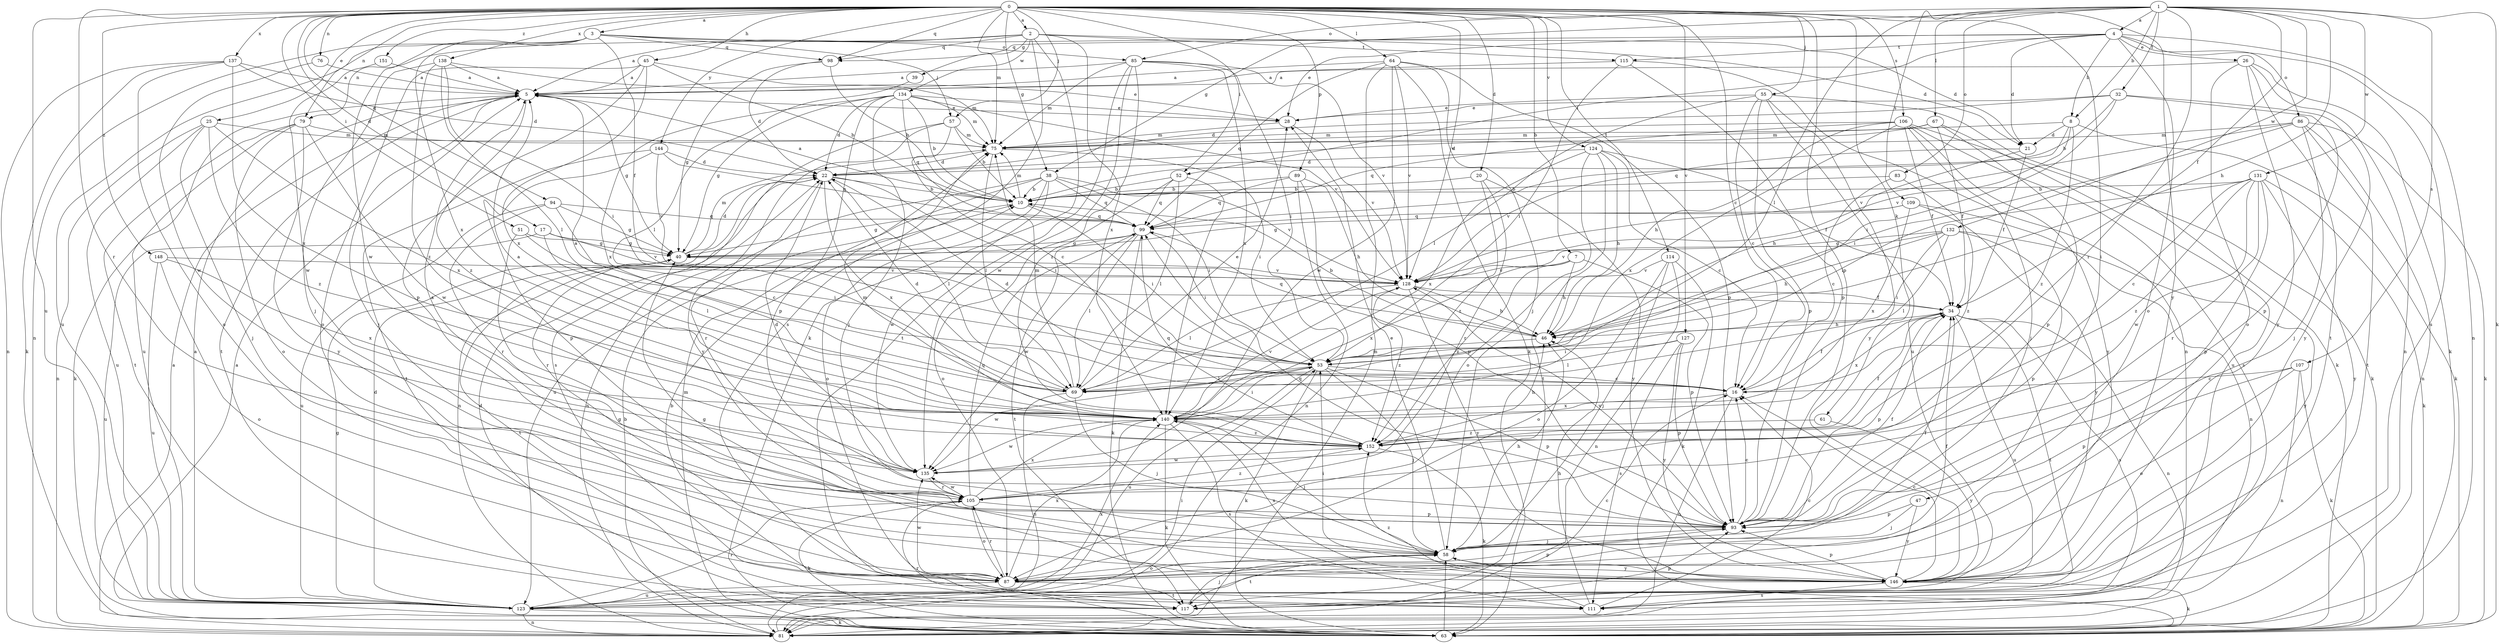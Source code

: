 strict digraph  {
0;
1;
2;
3;
4;
5;
7;
8;
10;
16;
17;
20;
21;
22;
25;
26;
28;
32;
34;
38;
39;
40;
45;
46;
47;
51;
52;
53;
55;
57;
58;
61;
63;
64;
67;
69;
75;
76;
79;
81;
83;
85;
86;
87;
89;
93;
94;
98;
99;
105;
106;
107;
109;
111;
114;
115;
117;
123;
124;
127;
128;
131;
132;
134;
135;
137;
138;
140;
144;
146;
148;
151;
152;
0 -> 2  [label=a];
0 -> 3  [label=a];
0 -> 7  [label=b];
0 -> 16  [label=c];
0 -> 17  [label=d];
0 -> 20  [label=d];
0 -> 25  [label=e];
0 -> 38  [label=g];
0 -> 45  [label=h];
0 -> 47  [label=i];
0 -> 51  [label=i];
0 -> 52  [label=i];
0 -> 55  [label=j];
0 -> 57  [label=j];
0 -> 61  [label=k];
0 -> 64  [label=l];
0 -> 75  [label=m];
0 -> 76  [label=n];
0 -> 79  [label=n];
0 -> 89  [label=p];
0 -> 93  [label=p];
0 -> 94  [label=q];
0 -> 98  [label=q];
0 -> 105  [label=r];
0 -> 106  [label=s];
0 -> 114  [label=t];
0 -> 123  [label=u];
0 -> 124  [label=v];
0 -> 127  [label=v];
0 -> 128  [label=v];
0 -> 137  [label=x];
0 -> 138  [label=x];
0 -> 144  [label=y];
0 -> 146  [label=y];
0 -> 148  [label=z];
0 -> 151  [label=z];
1 -> 4  [label=a];
1 -> 8  [label=b];
1 -> 32  [label=f];
1 -> 34  [label=f];
1 -> 38  [label=g];
1 -> 46  [label=h];
1 -> 63  [label=k];
1 -> 67  [label=l];
1 -> 69  [label=l];
1 -> 83  [label=o];
1 -> 85  [label=o];
1 -> 105  [label=r];
1 -> 107  [label=s];
1 -> 109  [label=s];
1 -> 131  [label=w];
1 -> 132  [label=w];
2 -> 5  [label=a];
2 -> 21  [label=d];
2 -> 39  [label=g];
2 -> 63  [label=k];
2 -> 79  [label=n];
2 -> 98  [label=q];
2 -> 111  [label=s];
2 -> 115  [label=t];
2 -> 134  [label=w];
2 -> 140  [label=x];
3 -> 21  [label=d];
3 -> 34  [label=f];
3 -> 57  [label=j];
3 -> 81  [label=n];
3 -> 85  [label=o];
3 -> 98  [label=q];
3 -> 123  [label=u];
3 -> 135  [label=w];
3 -> 140  [label=x];
4 -> 8  [label=b];
4 -> 21  [label=d];
4 -> 26  [label=e];
4 -> 28  [label=e];
4 -> 52  [label=i];
4 -> 81  [label=n];
4 -> 86  [label=o];
4 -> 87  [label=o];
4 -> 98  [label=q];
4 -> 111  [label=s];
4 -> 115  [label=t];
5 -> 28  [label=e];
5 -> 40  [label=g];
5 -> 58  [label=j];
5 -> 117  [label=t];
5 -> 123  [label=u];
5 -> 152  [label=z];
7 -> 46  [label=h];
7 -> 93  [label=p];
7 -> 128  [label=v];
7 -> 140  [label=x];
7 -> 152  [label=z];
8 -> 21  [label=d];
8 -> 63  [label=k];
8 -> 75  [label=m];
8 -> 99  [label=q];
8 -> 128  [label=v];
8 -> 152  [label=z];
10 -> 5  [label=a];
10 -> 40  [label=g];
10 -> 53  [label=i];
10 -> 75  [label=m];
10 -> 99  [label=q];
16 -> 22  [label=d];
16 -> 34  [label=f];
16 -> 81  [label=n];
16 -> 140  [label=x];
17 -> 40  [label=g];
17 -> 69  [label=l];
17 -> 123  [label=u];
17 -> 128  [label=v];
20 -> 10  [label=b];
20 -> 105  [label=r];
20 -> 146  [label=y];
20 -> 152  [label=z];
21 -> 34  [label=f];
21 -> 46  [label=h];
21 -> 128  [label=v];
22 -> 10  [label=b];
22 -> 53  [label=i];
22 -> 69  [label=l];
22 -> 81  [label=n];
22 -> 105  [label=r];
22 -> 140  [label=x];
25 -> 58  [label=j];
25 -> 75  [label=m];
25 -> 81  [label=n];
25 -> 123  [label=u];
25 -> 140  [label=x];
25 -> 152  [label=z];
26 -> 5  [label=a];
26 -> 63  [label=k];
26 -> 81  [label=n];
26 -> 87  [label=o];
26 -> 117  [label=t];
26 -> 146  [label=y];
28 -> 75  [label=m];
28 -> 128  [label=v];
32 -> 10  [label=b];
32 -> 22  [label=d];
32 -> 28  [label=e];
32 -> 53  [label=i];
32 -> 93  [label=p];
32 -> 146  [label=y];
34 -> 46  [label=h];
34 -> 81  [label=n];
34 -> 93  [label=p];
34 -> 111  [label=s];
34 -> 117  [label=t];
34 -> 123  [label=u];
34 -> 140  [label=x];
38 -> 10  [label=b];
38 -> 53  [label=i];
38 -> 81  [label=n];
38 -> 87  [label=o];
38 -> 99  [label=q];
38 -> 123  [label=u];
38 -> 128  [label=v];
38 -> 135  [label=w];
39 -> 69  [label=l];
40 -> 22  [label=d];
40 -> 75  [label=m];
40 -> 117  [label=t];
40 -> 128  [label=v];
45 -> 5  [label=a];
45 -> 10  [label=b];
45 -> 75  [label=m];
45 -> 87  [label=o];
45 -> 93  [label=p];
45 -> 140  [label=x];
46 -> 10  [label=b];
46 -> 53  [label=i];
46 -> 99  [label=q];
47 -> 58  [label=j];
47 -> 93  [label=p];
47 -> 146  [label=y];
51 -> 40  [label=g];
51 -> 53  [label=i];
51 -> 105  [label=r];
52 -> 10  [label=b];
52 -> 69  [label=l];
52 -> 87  [label=o];
52 -> 99  [label=q];
52 -> 140  [label=x];
53 -> 16  [label=c];
53 -> 58  [label=j];
53 -> 63  [label=k];
53 -> 69  [label=l];
53 -> 93  [label=p];
53 -> 123  [label=u];
53 -> 135  [label=w];
55 -> 16  [label=c];
55 -> 28  [label=e];
55 -> 63  [label=k];
55 -> 69  [label=l];
55 -> 93  [label=p];
55 -> 123  [label=u];
55 -> 146  [label=y];
57 -> 10  [label=b];
57 -> 16  [label=c];
57 -> 75  [label=m];
57 -> 111  [label=s];
57 -> 146  [label=y];
58 -> 28  [label=e];
58 -> 34  [label=f];
58 -> 46  [label=h];
58 -> 87  [label=o];
58 -> 117  [label=t];
58 -> 146  [label=y];
61 -> 146  [label=y];
61 -> 152  [label=z];
63 -> 5  [label=a];
63 -> 22  [label=d];
63 -> 58  [label=j];
63 -> 75  [label=m];
63 -> 105  [label=r];
64 -> 5  [label=a];
64 -> 58  [label=j];
64 -> 63  [label=k];
64 -> 81  [label=n];
64 -> 93  [label=p];
64 -> 99  [label=q];
64 -> 128  [label=v];
64 -> 135  [label=w];
67 -> 22  [label=d];
67 -> 34  [label=f];
67 -> 75  [label=m];
67 -> 93  [label=p];
67 -> 123  [label=u];
69 -> 5  [label=a];
69 -> 22  [label=d];
69 -> 28  [label=e];
69 -> 58  [label=j];
69 -> 75  [label=m];
69 -> 81  [label=n];
75 -> 22  [label=d];
75 -> 53  [label=i];
75 -> 69  [label=l];
76 -> 5  [label=a];
76 -> 135  [label=w];
79 -> 63  [label=k];
79 -> 75  [label=m];
79 -> 87  [label=o];
79 -> 117  [label=t];
79 -> 135  [label=w];
79 -> 146  [label=y];
81 -> 5  [label=a];
81 -> 10  [label=b];
81 -> 53  [label=i];
83 -> 10  [label=b];
83 -> 16  [label=c];
83 -> 152  [label=z];
85 -> 5  [label=a];
85 -> 53  [label=i];
85 -> 75  [label=m];
85 -> 117  [label=t];
85 -> 128  [label=v];
85 -> 135  [label=w];
85 -> 140  [label=x];
85 -> 152  [label=z];
86 -> 53  [label=i];
86 -> 58  [label=j];
86 -> 63  [label=k];
86 -> 75  [label=m];
86 -> 81  [label=n];
86 -> 117  [label=t];
86 -> 128  [label=v];
87 -> 34  [label=f];
87 -> 40  [label=g];
87 -> 93  [label=p];
87 -> 105  [label=r];
87 -> 117  [label=t];
87 -> 123  [label=u];
87 -> 135  [label=w];
87 -> 140  [label=x];
89 -> 10  [label=b];
89 -> 46  [label=h];
89 -> 81  [label=n];
89 -> 93  [label=p];
89 -> 99  [label=q];
93 -> 16  [label=c];
93 -> 34  [label=f];
93 -> 58  [label=j];
93 -> 99  [label=q];
93 -> 128  [label=v];
94 -> 16  [label=c];
94 -> 40  [label=g];
94 -> 99  [label=q];
94 -> 105  [label=r];
94 -> 123  [label=u];
98 -> 10  [label=b];
98 -> 22  [label=d];
98 -> 40  [label=g];
99 -> 40  [label=g];
99 -> 53  [label=i];
99 -> 63  [label=k];
99 -> 69  [label=l];
99 -> 117  [label=t];
99 -> 135  [label=w];
105 -> 5  [label=a];
105 -> 63  [label=k];
105 -> 87  [label=o];
105 -> 93  [label=p];
105 -> 99  [label=q];
105 -> 135  [label=w];
105 -> 140  [label=x];
105 -> 152  [label=z];
106 -> 34  [label=f];
106 -> 46  [label=h];
106 -> 58  [label=j];
106 -> 63  [label=k];
106 -> 75  [label=m];
106 -> 99  [label=q];
106 -> 111  [label=s];
106 -> 140  [label=x];
106 -> 146  [label=y];
107 -> 16  [label=c];
107 -> 63  [label=k];
107 -> 81  [label=n];
107 -> 87  [label=o];
107 -> 93  [label=p];
109 -> 40  [label=g];
109 -> 81  [label=n];
109 -> 99  [label=q];
109 -> 140  [label=x];
109 -> 146  [label=y];
111 -> 10  [label=b];
111 -> 16  [label=c];
111 -> 46  [label=h];
111 -> 152  [label=z];
114 -> 58  [label=j];
114 -> 63  [label=k];
114 -> 81  [label=n];
114 -> 87  [label=o];
114 -> 128  [label=v];
115 -> 5  [label=a];
115 -> 53  [label=i];
115 -> 81  [label=n];
115 -> 93  [label=p];
117 -> 58  [label=j];
117 -> 93  [label=p];
123 -> 5  [label=a];
123 -> 16  [label=c];
123 -> 22  [label=d];
123 -> 40  [label=g];
123 -> 63  [label=k];
123 -> 81  [label=n];
123 -> 105  [label=r];
123 -> 140  [label=x];
124 -> 16  [label=c];
124 -> 22  [label=d];
124 -> 34  [label=f];
124 -> 46  [label=h];
124 -> 87  [label=o];
124 -> 117  [label=t];
124 -> 140  [label=x];
127 -> 53  [label=i];
127 -> 69  [label=l];
127 -> 93  [label=p];
127 -> 111  [label=s];
127 -> 146  [label=y];
128 -> 34  [label=f];
128 -> 46  [label=h];
128 -> 69  [label=l];
128 -> 146  [label=y];
128 -> 152  [label=z];
131 -> 10  [label=b];
131 -> 16  [label=c];
131 -> 53  [label=i];
131 -> 63  [label=k];
131 -> 93  [label=p];
131 -> 105  [label=r];
131 -> 135  [label=w];
131 -> 146  [label=y];
131 -> 152  [label=z];
132 -> 40  [label=g];
132 -> 46  [label=h];
132 -> 53  [label=i];
132 -> 69  [label=l];
132 -> 93  [label=p];
132 -> 128  [label=v];
132 -> 146  [label=y];
134 -> 10  [label=b];
134 -> 22  [label=d];
134 -> 28  [label=e];
134 -> 40  [label=g];
134 -> 58  [label=j];
134 -> 75  [label=m];
134 -> 93  [label=p];
134 -> 99  [label=q];
134 -> 128  [label=v];
134 -> 140  [label=x];
135 -> 22  [label=d];
135 -> 105  [label=r];
137 -> 5  [label=a];
137 -> 22  [label=d];
137 -> 63  [label=k];
137 -> 81  [label=n];
137 -> 87  [label=o];
137 -> 140  [label=x];
138 -> 5  [label=a];
138 -> 28  [label=e];
138 -> 53  [label=i];
138 -> 58  [label=j];
138 -> 69  [label=l];
138 -> 152  [label=z];
140 -> 5  [label=a];
140 -> 53  [label=i];
140 -> 58  [label=j];
140 -> 63  [label=k];
140 -> 111  [label=s];
140 -> 128  [label=v];
140 -> 135  [label=w];
140 -> 152  [label=z];
144 -> 22  [label=d];
144 -> 93  [label=p];
144 -> 99  [label=q];
144 -> 117  [label=t];
144 -> 128  [label=v];
146 -> 16  [label=c];
146 -> 40  [label=g];
146 -> 53  [label=i];
146 -> 58  [label=j];
146 -> 63  [label=k];
146 -> 93  [label=p];
146 -> 111  [label=s];
146 -> 140  [label=x];
148 -> 87  [label=o];
148 -> 123  [label=u];
148 -> 128  [label=v];
148 -> 140  [label=x];
151 -> 5  [label=a];
151 -> 135  [label=w];
152 -> 34  [label=f];
152 -> 46  [label=h];
152 -> 63  [label=k];
152 -> 75  [label=m];
152 -> 99  [label=q];
152 -> 135  [label=w];
}
